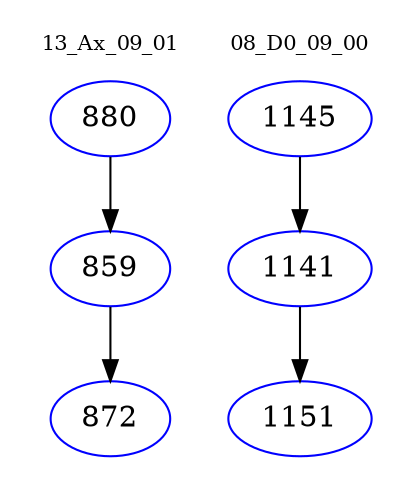 digraph{
subgraph cluster_0 {
color = white
label = "13_Ax_09_01";
fontsize=10;
T0_880 [label="880", color="blue"]
T0_880 -> T0_859 [color="black"]
T0_859 [label="859", color="blue"]
T0_859 -> T0_872 [color="black"]
T0_872 [label="872", color="blue"]
}
subgraph cluster_1 {
color = white
label = "08_D0_09_00";
fontsize=10;
T1_1145 [label="1145", color="blue"]
T1_1145 -> T1_1141 [color="black"]
T1_1141 [label="1141", color="blue"]
T1_1141 -> T1_1151 [color="black"]
T1_1151 [label="1151", color="blue"]
}
}
